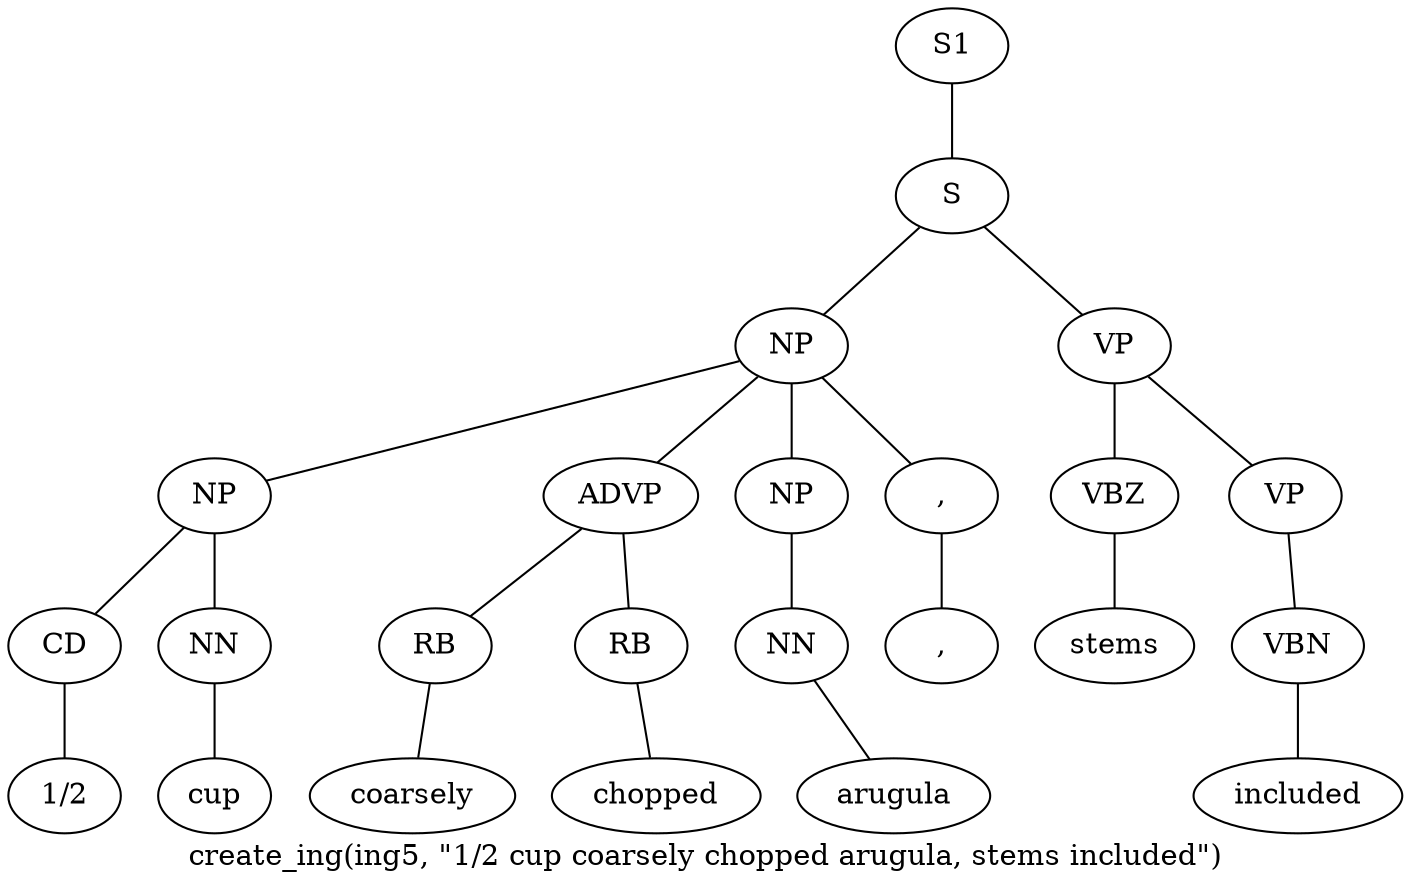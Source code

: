 graph SyntaxGraph {
	label = "create_ing(ing5, \"1/2 cup coarsely chopped arugula, stems included\")";
	Node0 [label="S1"];
	Node1 [label="S"];
	Node2 [label="NP"];
	Node3 [label="NP"];
	Node4 [label="CD"];
	Node5 [label="1/2"];
	Node6 [label="NN"];
	Node7 [label="cup"];
	Node8 [label="ADVP"];
	Node9 [label="RB"];
	Node10 [label="coarsely"];
	Node11 [label="RB"];
	Node12 [label="chopped"];
	Node13 [label="NP"];
	Node14 [label="NN"];
	Node15 [label="arugula"];
	Node16 [label=","];
	Node17 [label=","];
	Node18 [label="VP"];
	Node19 [label="VBZ"];
	Node20 [label="stems"];
	Node21 [label="VP"];
	Node22 [label="VBN"];
	Node23 [label="included"];

	Node0 -- Node1;
	Node1 -- Node2;
	Node1 -- Node18;
	Node2 -- Node3;
	Node2 -- Node8;
	Node2 -- Node13;
	Node2 -- Node16;
	Node3 -- Node4;
	Node3 -- Node6;
	Node4 -- Node5;
	Node6 -- Node7;
	Node8 -- Node9;
	Node8 -- Node11;
	Node9 -- Node10;
	Node11 -- Node12;
	Node13 -- Node14;
	Node14 -- Node15;
	Node16 -- Node17;
	Node18 -- Node19;
	Node18 -- Node21;
	Node19 -- Node20;
	Node21 -- Node22;
	Node22 -- Node23;
}